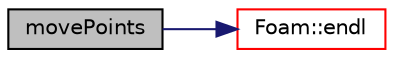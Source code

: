 digraph "movePoints"
{
  bgcolor="transparent";
  edge [fontname="Helvetica",fontsize="10",labelfontname="Helvetica",labelfontsize="10"];
  node [fontname="Helvetica",fontsize="10",shape=record];
  rankdir="LR";
  Node1169 [label="movePoints",height=0.2,width=0.4,color="black", fillcolor="grey75", style="filled", fontcolor="black"];
  Node1169 -> Node1170 [color="midnightblue",fontsize="10",style="solid",fontname="Helvetica"];
  Node1170 [label="Foam::endl",height=0.2,width=0.4,color="red",URL="$a21851.html#a2db8fe02a0d3909e9351bb4275b23ce4",tooltip="Add newline and flush stream. "];
}
